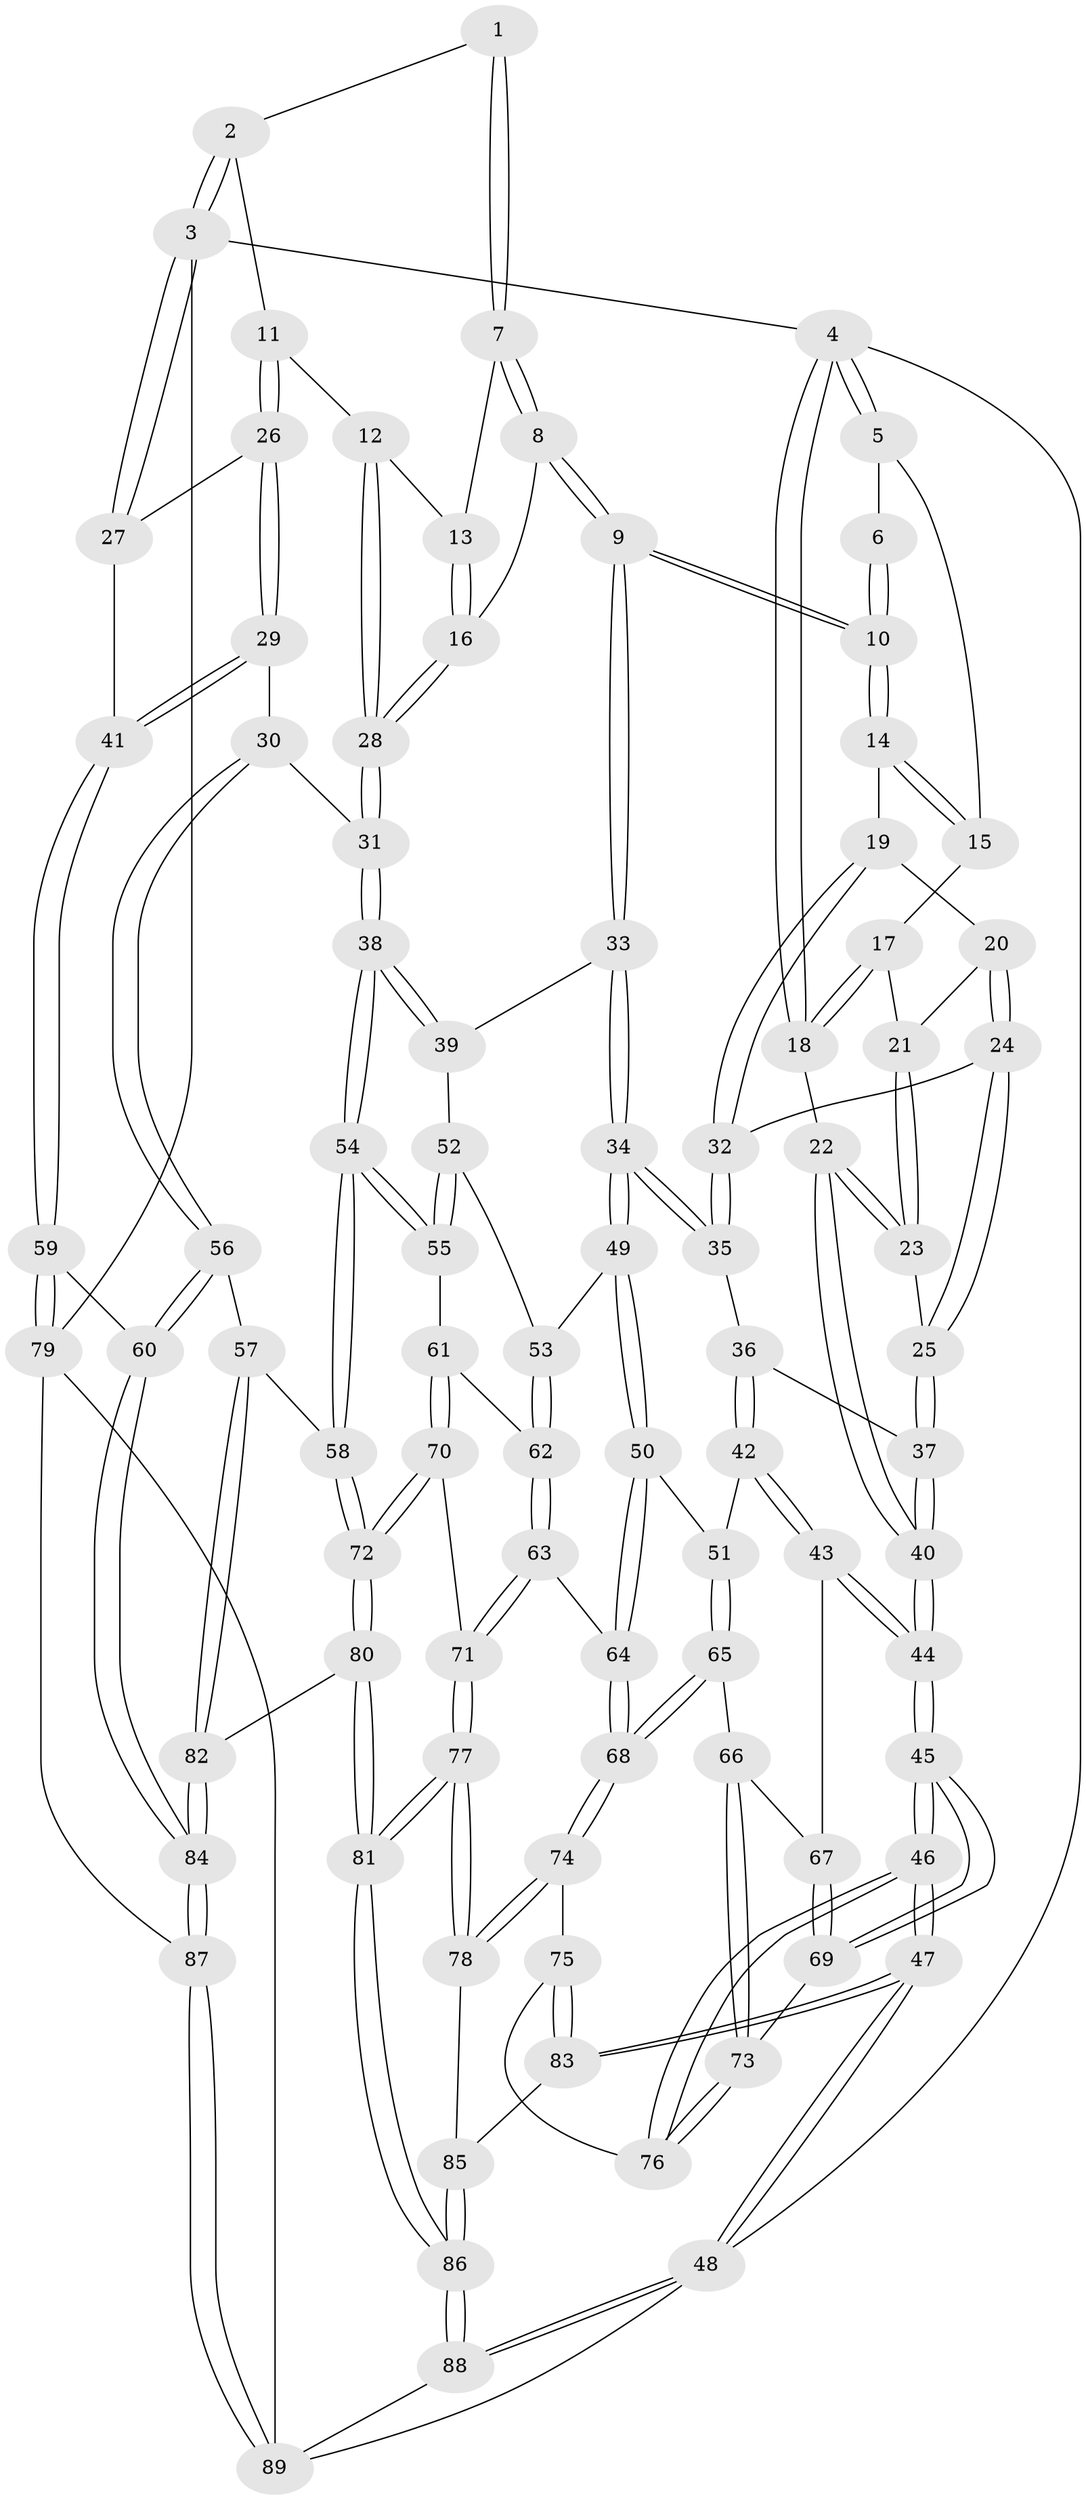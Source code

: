 // Generated by graph-tools (version 1.1) at 2025/03/03/09/25 03:03:16]
// undirected, 89 vertices, 219 edges
graph export_dot {
graph [start="1"]
  node [color=gray90,style=filled];
  1 [pos="+0.6034930925194206+0"];
  2 [pos="+0.7844703060569344+0"];
  3 [pos="+1+0"];
  4 [pos="+0+0"];
  5 [pos="+0.26298550186340797+0"];
  6 [pos="+0.5215306016637618+0"];
  7 [pos="+0.63847720974087+0"];
  8 [pos="+0.45546834656452323+0.22400657270384025"];
  9 [pos="+0.44290283477919584+0.22451308767393782"];
  10 [pos="+0.44059896447570895+0.22193649885721733"];
  11 [pos="+0.8021364256907838+0.13364373974157912"];
  12 [pos="+0.768804721481185+0.13594316483127886"];
  13 [pos="+0.6893282022908646+0.06944070002584445"];
  14 [pos="+0.37623732090900835+0.1850580271643206"];
  15 [pos="+0.26501631803878484+0.06249877919679997"];
  16 [pos="+0.4838703003316337+0.22643101148834832"];
  17 [pos="+0.15763011758454368+0.13470399383596623"];
  18 [pos="+0+0"];
  19 [pos="+0.2457234169792468+0.25276656684554366"];
  20 [pos="+0.17372187920472534+0.18078119177382238"];
  21 [pos="+0.15478017644924577+0.14178473105873393"];
  22 [pos="+0+0.10617355776939383"];
  23 [pos="+0.13880086080410667+0.1589787478649048"];
  24 [pos="+0.19237109964680893+0.2945436243250284"];
  25 [pos="+0.040848074987003186+0.2930959862723741"];
  26 [pos="+0.9379239168079787+0.12954297970198184"];
  27 [pos="+1+0"];
  28 [pos="+0.6779064633791597+0.3250859889403345"];
  29 [pos="+0.8766750411972577+0.4051972401410315"];
  30 [pos="+0.7490277086935623+0.4282180153738952"];
  31 [pos="+0.7186777785863225+0.41792540242734305"];
  32 [pos="+0.20577959655259692+0.2993448920170392"];
  33 [pos="+0.4005605637529607+0.3546980506818992"];
  34 [pos="+0.28375917339459633+0.4412261817474844"];
  35 [pos="+0.2761624399382314+0.4372361139098466"];
  36 [pos="+0.08296432347279598+0.4271625926990925"];
  37 [pos="+0+0.33748312894040244"];
  38 [pos="+0.6251165670381288+0.4851685149296904"];
  39 [pos="+0.5236094290366788+0.48181223047983995"];
  40 [pos="+0+0.3207424900772167"];
  41 [pos="+1+0.5286465707743788"];
  42 [pos="+0.09384990852011973+0.5588043142539526"];
  43 [pos="+0.0819995241428404+0.5760132633749444"];
  44 [pos="+0+0.5393442102523194"];
  45 [pos="+0+0.6897790007597998"];
  46 [pos="+0+0.80176878438826"];
  47 [pos="+0+1"];
  48 [pos="+0+1"];
  49 [pos="+0.2865243720211746+0.48450355122686706"];
  50 [pos="+0.24720970539018125+0.5439355986180543"];
  51 [pos="+0.1673115010014541+0.5623857560172381"];
  52 [pos="+0.489593739482494+0.5266270678714108"];
  53 [pos="+0.3075020473601216+0.5037867631376032"];
  54 [pos="+0.6104526667974295+0.6680021975662582"];
  55 [pos="+0.46915236822595663+0.5800505724053888"];
  56 [pos="+0.8108337807238182+0.719810522469646"];
  57 [pos="+0.7151162554147262+0.7274041318791148"];
  58 [pos="+0.6181359376166868+0.7041494783709669"];
  59 [pos="+1+0.6789145064038624"];
  60 [pos="+0.8350476957554729+0.7316758614196691"];
  61 [pos="+0.4133383982762642+0.6273695421849819"];
  62 [pos="+0.3933430718082462+0.6173055412594509"];
  63 [pos="+0.2716261092732148+0.6795637602396449"];
  64 [pos="+0.24017470554457965+0.6744683167235125"];
  65 [pos="+0.15615971318217445+0.6722746576787089"];
  66 [pos="+0.1151350018835411+0.6758159652451015"];
  67 [pos="+0.0841818859132321+0.6200479903969802"];
  68 [pos="+0.23120449938973064+0.6818306419064573"];
  69 [pos="+0+0.6841959675501377"];
  70 [pos="+0.4316062809984236+0.691181867238131"];
  71 [pos="+0.370663123429379+0.7608354705328805"];
  72 [pos="+0.5660694624453108+0.7405783831965741"];
  73 [pos="+0.08907886074397799+0.7222901791918142"];
  74 [pos="+0.21636084465307936+0.823698181594506"];
  75 [pos="+0.0984063920906935+0.7867778825387213"];
  76 [pos="+0.09427945977433953+0.7799878788783181"];
  77 [pos="+0.3413216187366246+0.9347672686590803"];
  78 [pos="+0.22493676599291815+0.8364750322871554"];
  79 [pos="+1+0.7101946572026886"];
  80 [pos="+0.520807628051849+0.885864567408089"];
  81 [pos="+0.3768683740679327+1"];
  82 [pos="+0.6614747130221762+0.9073895318420756"];
  83 [pos="+0.04294410380551307+0.9033270525030527"];
  84 [pos="+0.8019040259058478+1"];
  85 [pos="+0.09801779113764644+0.9109134798327436"];
  86 [pos="+0.36081205159210816+1"];
  87 [pos="+0.8123147691127649+1"];
  88 [pos="+0.3607543242490617+1"];
  89 [pos="+0.8246039547108828+1"];
  1 -- 2;
  1 -- 7;
  1 -- 7;
  2 -- 3;
  2 -- 3;
  2 -- 11;
  3 -- 4;
  3 -- 27;
  3 -- 27;
  3 -- 79;
  4 -- 5;
  4 -- 5;
  4 -- 18;
  4 -- 18;
  4 -- 48;
  5 -- 6;
  5 -- 15;
  6 -- 10;
  6 -- 10;
  7 -- 8;
  7 -- 8;
  7 -- 13;
  8 -- 9;
  8 -- 9;
  8 -- 16;
  9 -- 10;
  9 -- 10;
  9 -- 33;
  9 -- 33;
  10 -- 14;
  10 -- 14;
  11 -- 12;
  11 -- 26;
  11 -- 26;
  12 -- 13;
  12 -- 28;
  12 -- 28;
  13 -- 16;
  13 -- 16;
  14 -- 15;
  14 -- 15;
  14 -- 19;
  15 -- 17;
  16 -- 28;
  16 -- 28;
  17 -- 18;
  17 -- 18;
  17 -- 21;
  18 -- 22;
  19 -- 20;
  19 -- 32;
  19 -- 32;
  20 -- 21;
  20 -- 24;
  20 -- 24;
  21 -- 23;
  21 -- 23;
  22 -- 23;
  22 -- 23;
  22 -- 40;
  22 -- 40;
  23 -- 25;
  24 -- 25;
  24 -- 25;
  24 -- 32;
  25 -- 37;
  25 -- 37;
  26 -- 27;
  26 -- 29;
  26 -- 29;
  27 -- 41;
  28 -- 31;
  28 -- 31;
  29 -- 30;
  29 -- 41;
  29 -- 41;
  30 -- 31;
  30 -- 56;
  30 -- 56;
  31 -- 38;
  31 -- 38;
  32 -- 35;
  32 -- 35;
  33 -- 34;
  33 -- 34;
  33 -- 39;
  34 -- 35;
  34 -- 35;
  34 -- 49;
  34 -- 49;
  35 -- 36;
  36 -- 37;
  36 -- 42;
  36 -- 42;
  37 -- 40;
  37 -- 40;
  38 -- 39;
  38 -- 39;
  38 -- 54;
  38 -- 54;
  39 -- 52;
  40 -- 44;
  40 -- 44;
  41 -- 59;
  41 -- 59;
  42 -- 43;
  42 -- 43;
  42 -- 51;
  43 -- 44;
  43 -- 44;
  43 -- 67;
  44 -- 45;
  44 -- 45;
  45 -- 46;
  45 -- 46;
  45 -- 69;
  45 -- 69;
  46 -- 47;
  46 -- 47;
  46 -- 76;
  46 -- 76;
  47 -- 48;
  47 -- 48;
  47 -- 83;
  47 -- 83;
  48 -- 88;
  48 -- 88;
  48 -- 89;
  49 -- 50;
  49 -- 50;
  49 -- 53;
  50 -- 51;
  50 -- 64;
  50 -- 64;
  51 -- 65;
  51 -- 65;
  52 -- 53;
  52 -- 55;
  52 -- 55;
  53 -- 62;
  53 -- 62;
  54 -- 55;
  54 -- 55;
  54 -- 58;
  54 -- 58;
  55 -- 61;
  56 -- 57;
  56 -- 60;
  56 -- 60;
  57 -- 58;
  57 -- 82;
  57 -- 82;
  58 -- 72;
  58 -- 72;
  59 -- 60;
  59 -- 79;
  59 -- 79;
  60 -- 84;
  60 -- 84;
  61 -- 62;
  61 -- 70;
  61 -- 70;
  62 -- 63;
  62 -- 63;
  63 -- 64;
  63 -- 71;
  63 -- 71;
  64 -- 68;
  64 -- 68;
  65 -- 66;
  65 -- 68;
  65 -- 68;
  66 -- 67;
  66 -- 73;
  66 -- 73;
  67 -- 69;
  67 -- 69;
  68 -- 74;
  68 -- 74;
  69 -- 73;
  70 -- 71;
  70 -- 72;
  70 -- 72;
  71 -- 77;
  71 -- 77;
  72 -- 80;
  72 -- 80;
  73 -- 76;
  73 -- 76;
  74 -- 75;
  74 -- 78;
  74 -- 78;
  75 -- 76;
  75 -- 83;
  75 -- 83;
  77 -- 78;
  77 -- 78;
  77 -- 81;
  77 -- 81;
  78 -- 85;
  79 -- 87;
  79 -- 89;
  80 -- 81;
  80 -- 81;
  80 -- 82;
  81 -- 86;
  81 -- 86;
  82 -- 84;
  82 -- 84;
  83 -- 85;
  84 -- 87;
  84 -- 87;
  85 -- 86;
  85 -- 86;
  86 -- 88;
  86 -- 88;
  87 -- 89;
  87 -- 89;
  88 -- 89;
}
